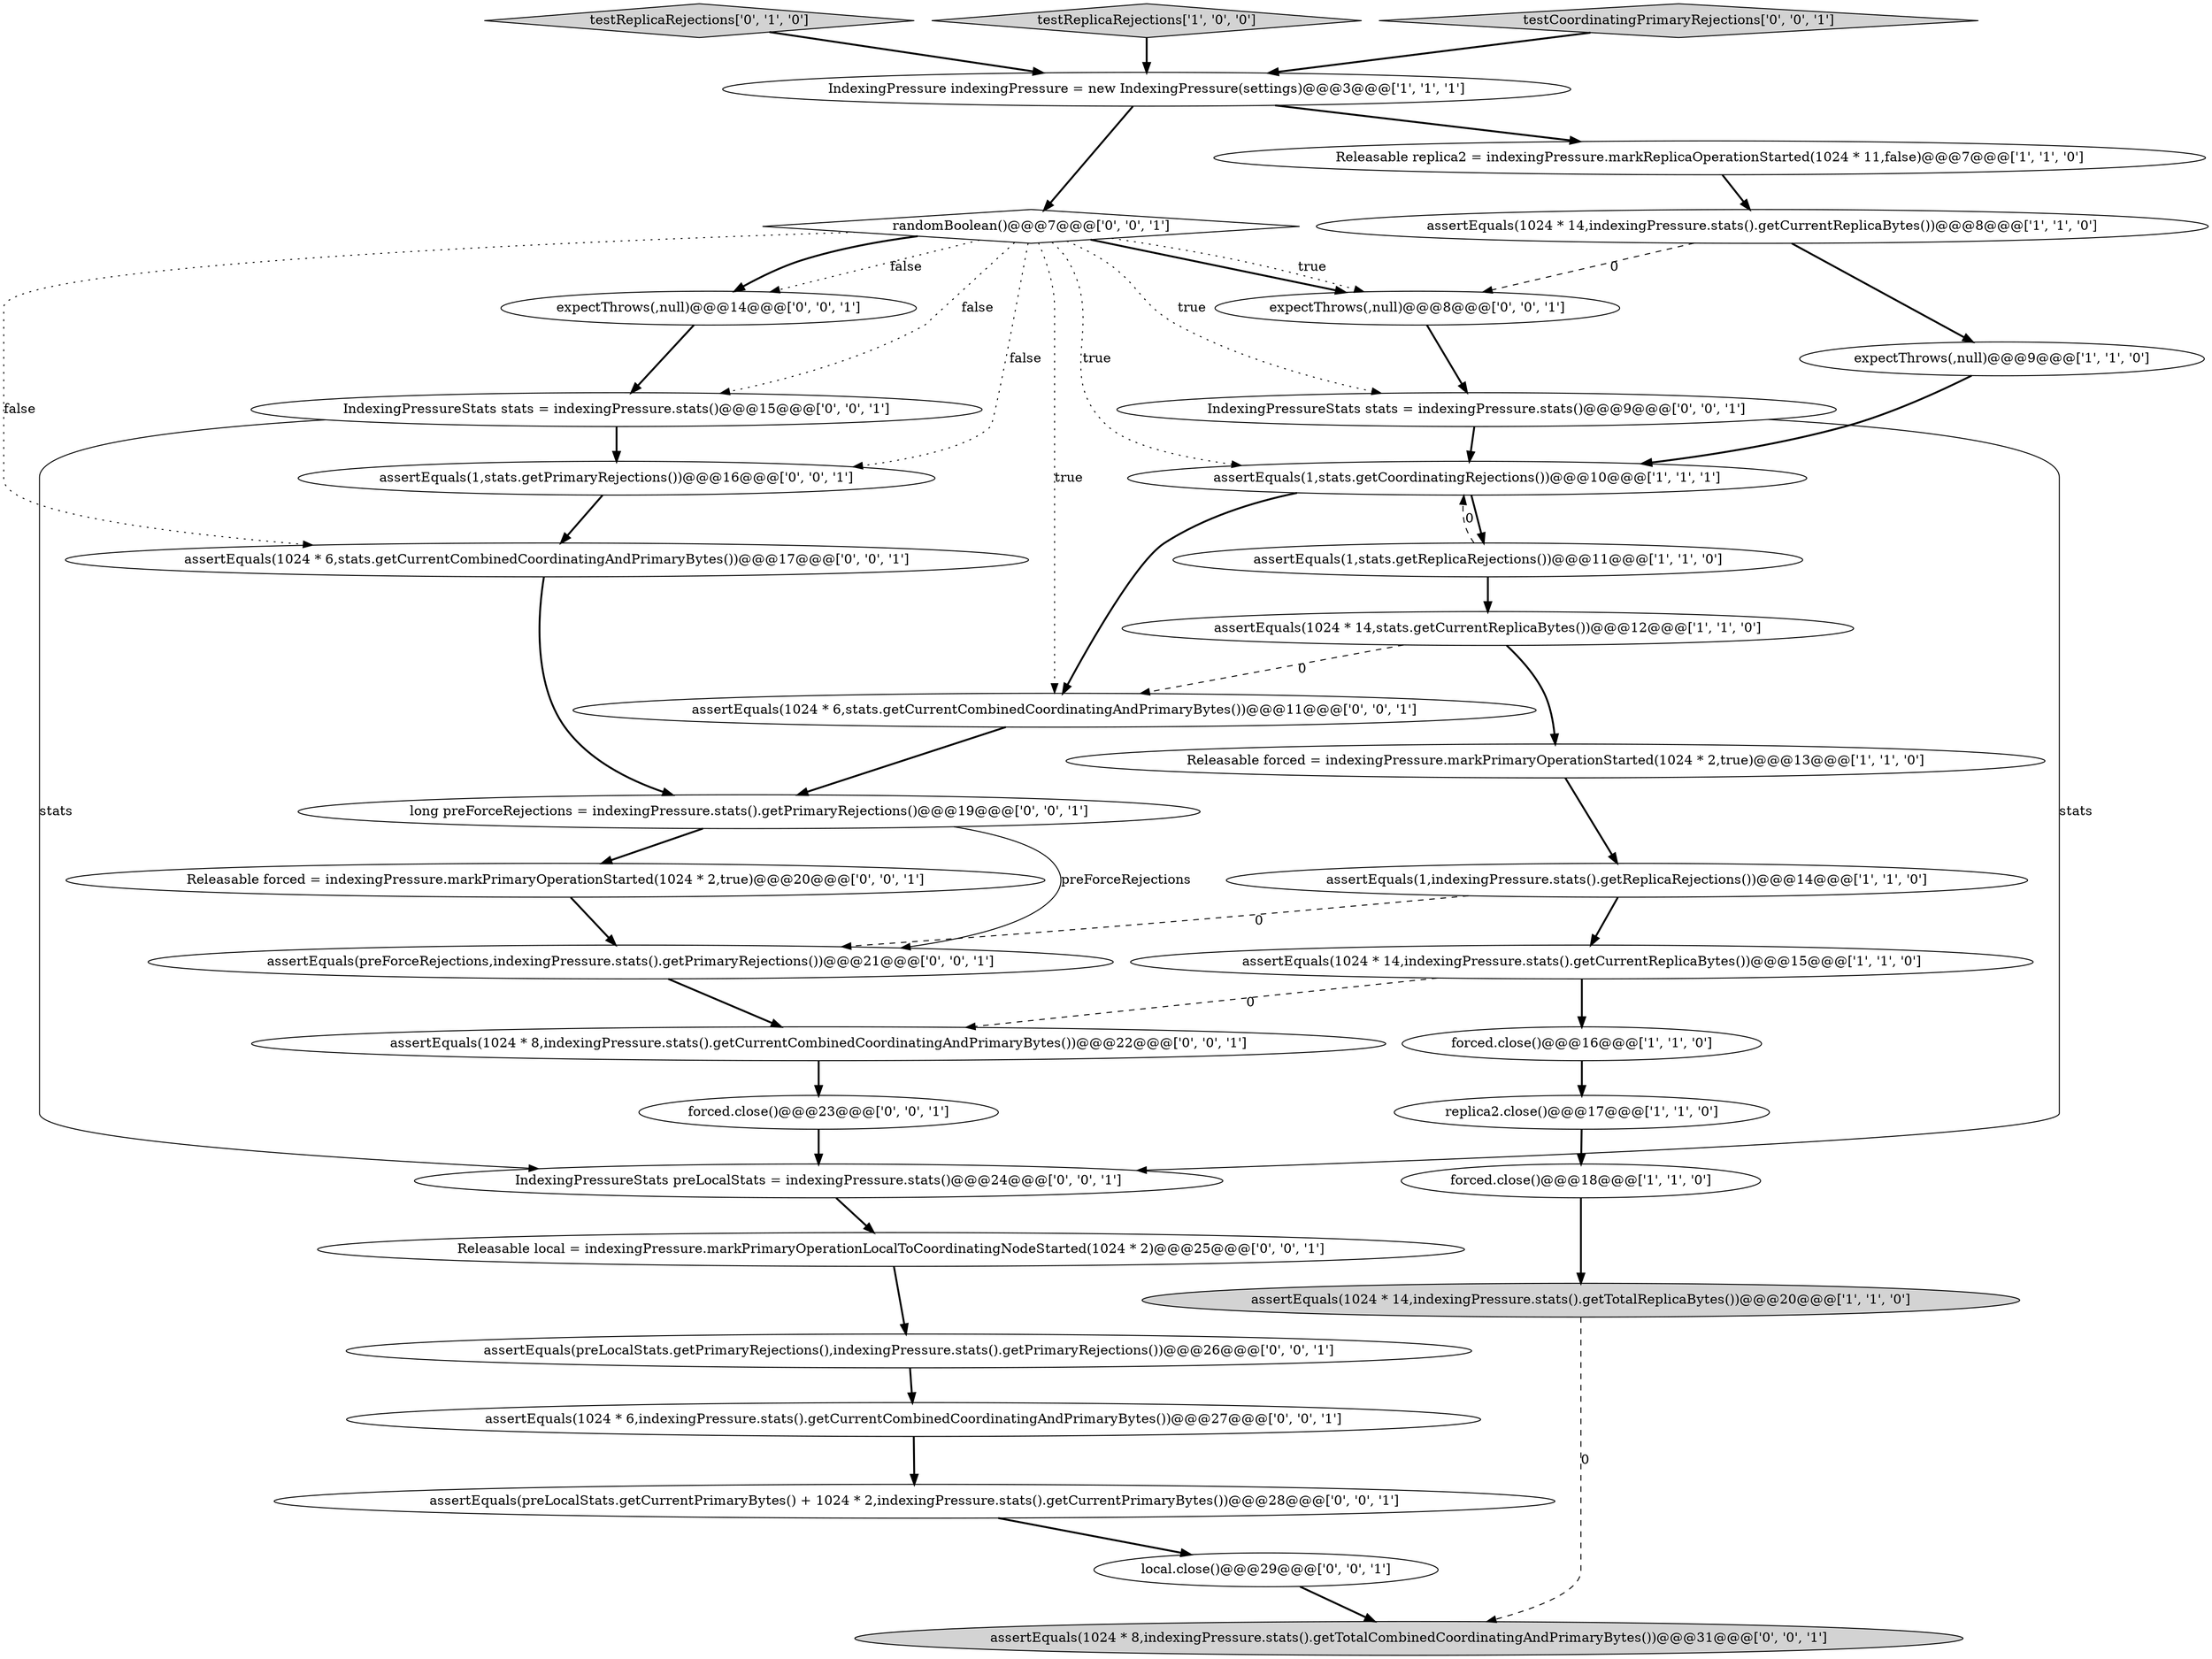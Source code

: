 digraph {
13 [style = filled, label = "assertEquals(1,stats.getCoordinatingRejections())@@@10@@@['1', '1', '1']", fillcolor = white, shape = ellipse image = "AAA0AAABBB1BBB"];
15 [style = filled, label = "testReplicaRejections['0', '1', '0']", fillcolor = lightgray, shape = diamond image = "AAA0AAABBB2BBB"];
11 [style = filled, label = "assertEquals(1024 * 14,indexingPressure.stats().getCurrentReplicaBytes())@@@15@@@['1', '1', '0']", fillcolor = white, shape = ellipse image = "AAA0AAABBB1BBB"];
31 [style = filled, label = "Releasable local = indexingPressure.markPrimaryOperationLocalToCoordinatingNodeStarted(1024 * 2)@@@25@@@['0', '0', '1']", fillcolor = white, shape = ellipse image = "AAA0AAABBB3BBB"];
25 [style = filled, label = "IndexingPressureStats stats = indexingPressure.stats()@@@15@@@['0', '0', '1']", fillcolor = white, shape = ellipse image = "AAA0AAABBB3BBB"];
32 [style = filled, label = "expectThrows(,null)@@@8@@@['0', '0', '1']", fillcolor = white, shape = ellipse image = "AAA0AAABBB3BBB"];
16 [style = filled, label = "IndexingPressureStats stats = indexingPressure.stats()@@@9@@@['0', '0', '1']", fillcolor = white, shape = ellipse image = "AAA0AAABBB3BBB"];
3 [style = filled, label = "Releasable forced = indexingPressure.markPrimaryOperationStarted(1024 * 2,true)@@@13@@@['1', '1', '0']", fillcolor = white, shape = ellipse image = "AAA0AAABBB1BBB"];
12 [style = filled, label = "assertEquals(1024 * 14,indexingPressure.stats().getTotalReplicaBytes())@@@20@@@['1', '1', '0']", fillcolor = lightgray, shape = ellipse image = "AAA0AAABBB1BBB"];
34 [style = filled, label = "assertEquals(1,stats.getPrimaryRejections())@@@16@@@['0', '0', '1']", fillcolor = white, shape = ellipse image = "AAA0AAABBB3BBB"];
18 [style = filled, label = "assertEquals(preLocalStats.getPrimaryRejections(),indexingPressure.stats().getPrimaryRejections())@@@26@@@['0', '0', '1']", fillcolor = white, shape = ellipse image = "AAA0AAABBB3BBB"];
0 [style = filled, label = "Releasable replica2 = indexingPressure.markReplicaOperationStarted(1024 * 11,false)@@@7@@@['1', '1', '0']", fillcolor = white, shape = ellipse image = "AAA0AAABBB1BBB"];
21 [style = filled, label = "randomBoolean()@@@7@@@['0', '0', '1']", fillcolor = white, shape = diamond image = "AAA0AAABBB3BBB"];
5 [style = filled, label = "testReplicaRejections['1', '0', '0']", fillcolor = lightgray, shape = diamond image = "AAA0AAABBB1BBB"];
26 [style = filled, label = "testCoordinatingPrimaryRejections['0', '0', '1']", fillcolor = lightgray, shape = diamond image = "AAA0AAABBB3BBB"];
1 [style = filled, label = "IndexingPressure indexingPressure = new IndexingPressure(settings)@@@3@@@['1', '1', '1']", fillcolor = white, shape = ellipse image = "AAA0AAABBB1BBB"];
14 [style = filled, label = "forced.close()@@@18@@@['1', '1', '0']", fillcolor = white, shape = ellipse image = "AAA0AAABBB1BBB"];
28 [style = filled, label = "long preForceRejections = indexingPressure.stats().getPrimaryRejections()@@@19@@@['0', '0', '1']", fillcolor = white, shape = ellipse image = "AAA0AAABBB3BBB"];
27 [style = filled, label = "assertEquals(1024 * 6,indexingPressure.stats().getCurrentCombinedCoordinatingAndPrimaryBytes())@@@27@@@['0', '0', '1']", fillcolor = white, shape = ellipse image = "AAA0AAABBB3BBB"];
8 [style = filled, label = "assertEquals(1024 * 14,indexingPressure.stats().getCurrentReplicaBytes())@@@8@@@['1', '1', '0']", fillcolor = white, shape = ellipse image = "AAA0AAABBB1BBB"];
4 [style = filled, label = "expectThrows(,null)@@@9@@@['1', '1', '0']", fillcolor = white, shape = ellipse image = "AAA0AAABBB1BBB"];
7 [style = filled, label = "assertEquals(1,stats.getReplicaRejections())@@@11@@@['1', '1', '0']", fillcolor = white, shape = ellipse image = "AAA0AAABBB1BBB"];
19 [style = filled, label = "expectThrows(,null)@@@14@@@['0', '0', '1']", fillcolor = white, shape = ellipse image = "AAA0AAABBB3BBB"];
24 [style = filled, label = "assertEquals(1024 * 8,indexingPressure.stats().getTotalCombinedCoordinatingAndPrimaryBytes())@@@31@@@['0', '0', '1']", fillcolor = lightgray, shape = ellipse image = "AAA0AAABBB3BBB"];
29 [style = filled, label = "forced.close()@@@23@@@['0', '0', '1']", fillcolor = white, shape = ellipse image = "AAA0AAABBB3BBB"];
9 [style = filled, label = "assertEquals(1024 * 14,stats.getCurrentReplicaBytes())@@@12@@@['1', '1', '0']", fillcolor = white, shape = ellipse image = "AAA0AAABBB1BBB"];
23 [style = filled, label = "IndexingPressureStats preLocalStats = indexingPressure.stats()@@@24@@@['0', '0', '1']", fillcolor = white, shape = ellipse image = "AAA0AAABBB3BBB"];
10 [style = filled, label = "replica2.close()@@@17@@@['1', '1', '0']", fillcolor = white, shape = ellipse image = "AAA0AAABBB1BBB"];
6 [style = filled, label = "forced.close()@@@16@@@['1', '1', '0']", fillcolor = white, shape = ellipse image = "AAA0AAABBB1BBB"];
22 [style = filled, label = "assertEquals(preForceRejections,indexingPressure.stats().getPrimaryRejections())@@@21@@@['0', '0', '1']", fillcolor = white, shape = ellipse image = "AAA0AAABBB3BBB"];
30 [style = filled, label = "assertEquals(1024 * 6,stats.getCurrentCombinedCoordinatingAndPrimaryBytes())@@@17@@@['0', '0', '1']", fillcolor = white, shape = ellipse image = "AAA0AAABBB3BBB"];
35 [style = filled, label = "assertEquals(preLocalStats.getCurrentPrimaryBytes() + 1024 * 2,indexingPressure.stats().getCurrentPrimaryBytes())@@@28@@@['0', '0', '1']", fillcolor = white, shape = ellipse image = "AAA0AAABBB3BBB"];
17 [style = filled, label = "assertEquals(1024 * 6,stats.getCurrentCombinedCoordinatingAndPrimaryBytes())@@@11@@@['0', '0', '1']", fillcolor = white, shape = ellipse image = "AAA0AAABBB3BBB"];
33 [style = filled, label = "local.close()@@@29@@@['0', '0', '1']", fillcolor = white, shape = ellipse image = "AAA0AAABBB3BBB"];
20 [style = filled, label = "Releasable forced = indexingPressure.markPrimaryOperationStarted(1024 * 2,true)@@@20@@@['0', '0', '1']", fillcolor = white, shape = ellipse image = "AAA0AAABBB3BBB"];
2 [style = filled, label = "assertEquals(1,indexingPressure.stats().getReplicaRejections())@@@14@@@['1', '1', '0']", fillcolor = white, shape = ellipse image = "AAA0AAABBB1BBB"];
36 [style = filled, label = "assertEquals(1024 * 8,indexingPressure.stats().getCurrentCombinedCoordinatingAndPrimaryBytes())@@@22@@@['0', '0', '1']", fillcolor = white, shape = ellipse image = "AAA0AAABBB3BBB"];
16->23 [style = solid, label="stats"];
28->22 [style = solid, label="preForceRejections"];
35->33 [style = bold, label=""];
2->22 [style = dashed, label="0"];
13->7 [style = bold, label=""];
15->1 [style = bold, label=""];
25->23 [style = solid, label="stats"];
8->4 [style = bold, label=""];
36->29 [style = bold, label=""];
3->2 [style = bold, label=""];
21->32 [style = bold, label=""];
28->20 [style = bold, label=""];
2->11 [style = bold, label=""];
13->17 [style = bold, label=""];
7->9 [style = bold, label=""];
1->21 [style = bold, label=""];
5->1 [style = bold, label=""];
9->3 [style = bold, label=""];
25->34 [style = bold, label=""];
20->22 [style = bold, label=""];
9->17 [style = dashed, label="0"];
14->12 [style = bold, label=""];
31->18 [style = bold, label=""];
21->17 [style = dotted, label="true"];
0->8 [style = bold, label=""];
11->36 [style = dashed, label="0"];
11->6 [style = bold, label=""];
16->13 [style = bold, label=""];
21->34 [style = dotted, label="false"];
7->13 [style = dashed, label="0"];
21->25 [style = dotted, label="false"];
12->24 [style = dashed, label="0"];
29->23 [style = bold, label=""];
27->35 [style = bold, label=""];
6->10 [style = bold, label=""];
23->31 [style = bold, label=""];
19->25 [style = bold, label=""];
21->19 [style = bold, label=""];
8->32 [style = dashed, label="0"];
22->36 [style = bold, label=""];
26->1 [style = bold, label=""];
21->30 [style = dotted, label="false"];
17->28 [style = bold, label=""];
32->16 [style = bold, label=""];
21->19 [style = dotted, label="false"];
30->28 [style = bold, label=""];
4->13 [style = bold, label=""];
21->16 [style = dotted, label="true"];
21->32 [style = dotted, label="true"];
34->30 [style = bold, label=""];
18->27 [style = bold, label=""];
33->24 [style = bold, label=""];
10->14 [style = bold, label=""];
21->13 [style = dotted, label="true"];
1->0 [style = bold, label=""];
}
